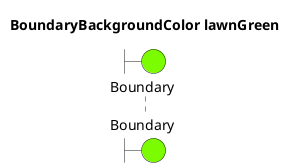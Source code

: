 @startuml
'!include ../../../plantuml-styles/plantuml-ae-skinparam-ex.iuml

skinparam BoundaryBackgroundColor lawnGreen

title BoundaryBackgroundColor lawnGreen

boundary Boundary 
@enduml